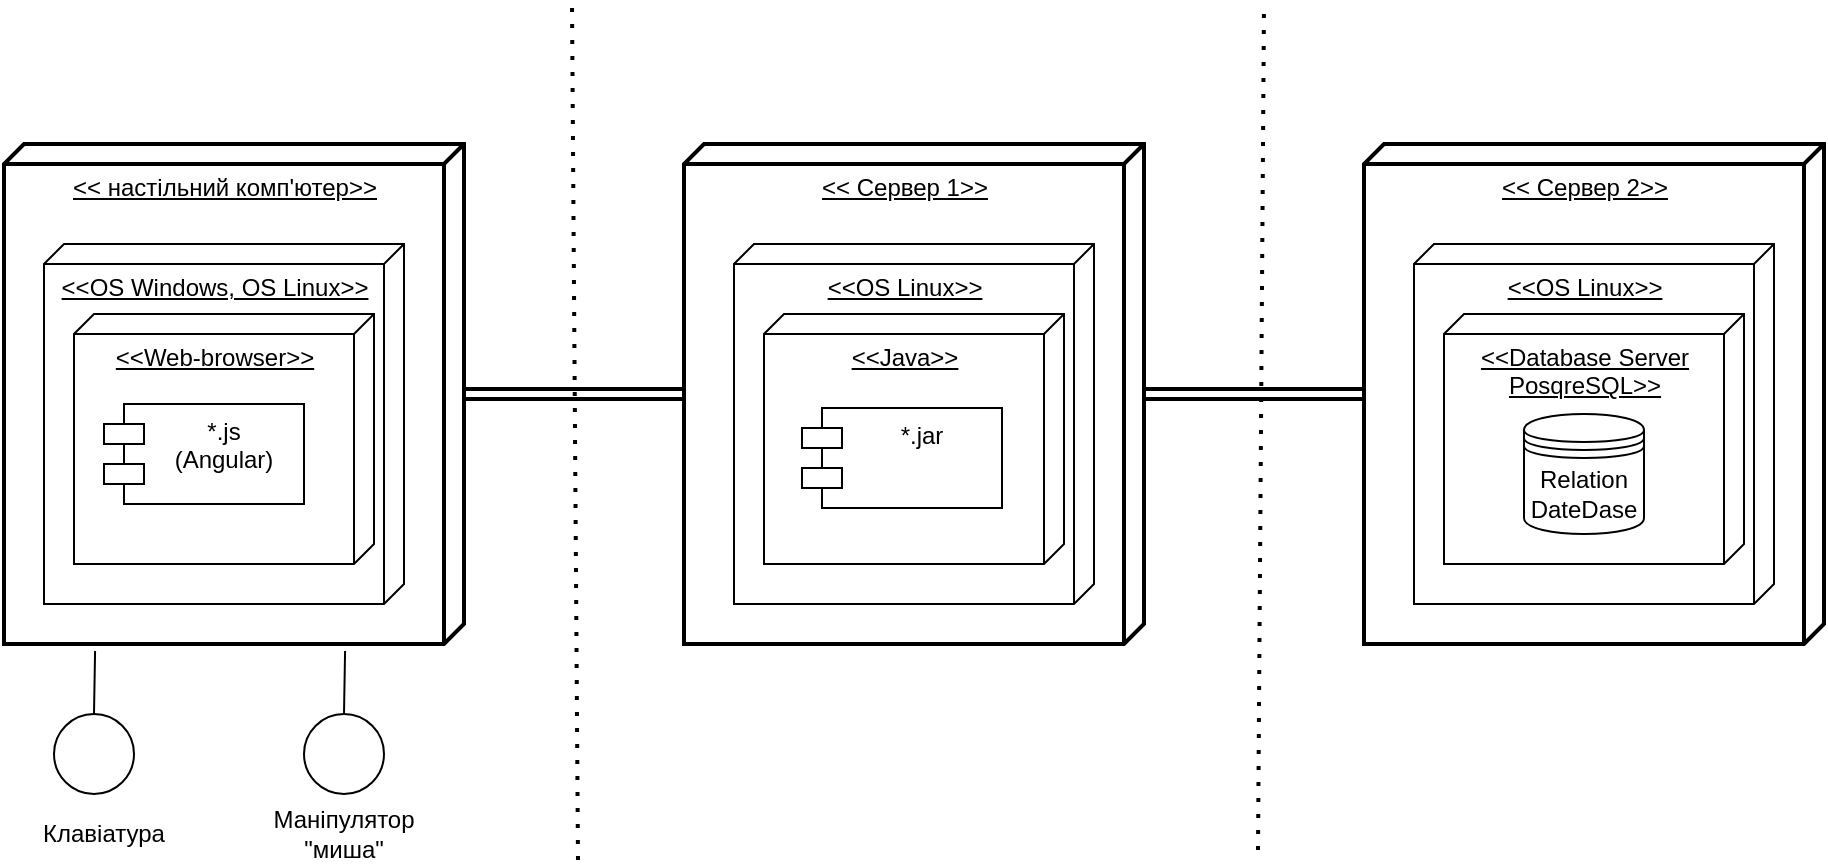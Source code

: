 <mxfile version="22.1.3" type="device">
  <diagram name="Page-1" id="9f46799a-70d6-7492-0946-bef42562c5a5">
    <mxGraphModel dx="819" dy="428" grid="0" gridSize="10" guides="1" tooltips="1" connect="1" arrows="1" fold="1" page="1" pageScale="1" pageWidth="1100" pageHeight="850" background="none" math="0" shadow="0">
      <root>
        <mxCell id="0" />
        <mxCell id="1" parent="0" />
        <mxCell id="ZWZ4TqS6q02lusVHSzw_-1" value="&amp;lt;&amp;lt; настільний комп&#39;ютер&amp;gt;&amp;gt;" style="verticalAlign=top;align=center;spacingTop=8;spacingLeft=2;spacingRight=12;shape=cube;size=10;direction=south;fontStyle=4;html=1;strokeWidth=2;" parent="1" vertex="1">
          <mxGeometry x="70" y="140" width="230" height="250" as="geometry" />
        </mxCell>
        <mxCell id="ZWZ4TqS6q02lusVHSzw_-7" value="" style="ellipse;whiteSpace=wrap;html=1;aspect=fixed;" parent="1" vertex="1">
          <mxGeometry x="95" y="425" width="40" height="40" as="geometry" />
        </mxCell>
        <mxCell id="ZWZ4TqS6q02lusVHSzw_-8" value="Клавіатура" style="text;html=1;strokeColor=none;fillColor=none;align=center;verticalAlign=middle;whiteSpace=wrap;rounded=0;" parent="1" vertex="1">
          <mxGeometry x="90" y="470" width="60" height="30" as="geometry" />
        </mxCell>
        <mxCell id="ZWZ4TqS6q02lusVHSzw_-9" value="" style="endArrow=none;html=1;rounded=0;exitX=1.014;exitY=0.802;exitDx=0;exitDy=0;exitPerimeter=0;entryX=0.5;entryY=0;entryDx=0;entryDy=0;" parent="1" source="ZWZ4TqS6q02lusVHSzw_-1" target="ZWZ4TqS6q02lusVHSzw_-7" edge="1">
          <mxGeometry width="50" height="50" relative="1" as="geometry">
            <mxPoint x="570" y="360" as="sourcePoint" />
            <mxPoint x="620" y="310" as="targetPoint" />
          </mxGeometry>
        </mxCell>
        <mxCell id="ZWZ4TqS6q02lusVHSzw_-10" value="" style="ellipse;whiteSpace=wrap;html=1;aspect=fixed;" parent="1" vertex="1">
          <mxGeometry x="220" y="425" width="40" height="40" as="geometry" />
        </mxCell>
        <mxCell id="ZWZ4TqS6q02lusVHSzw_-11" value="" style="endArrow=none;html=1;rounded=0;exitX=1.014;exitY=0.802;exitDx=0;exitDy=0;exitPerimeter=0;entryX=0.5;entryY=0;entryDx=0;entryDy=0;" parent="1" target="ZWZ4TqS6q02lusVHSzw_-10" edge="1">
          <mxGeometry width="50" height="50" relative="1" as="geometry">
            <mxPoint x="240.54" y="393.5" as="sourcePoint" />
            <mxPoint x="745" y="310" as="targetPoint" />
          </mxGeometry>
        </mxCell>
        <mxCell id="ZWZ4TqS6q02lusVHSzw_-12" value="Маніпулятор &quot;миша&quot;" style="text;html=1;strokeColor=none;fillColor=none;align=center;verticalAlign=middle;whiteSpace=wrap;rounded=0;" parent="1" vertex="1">
          <mxGeometry x="210" y="470" width="60" height="30" as="geometry" />
        </mxCell>
        <mxCell id="cCvuz6jEd934aqtc1693-6" style="edgeStyle=orthogonalEdgeStyle;rounded=0;orthogonalLoop=1;jettySize=auto;html=1;shape=link;strokeWidth=2;" parent="1" source="ZWZ4TqS6q02lusVHSzw_-13" target="ZWZ4TqS6q02lusVHSzw_-24" edge="1">
          <mxGeometry relative="1" as="geometry" />
        </mxCell>
        <mxCell id="ZWZ4TqS6q02lusVHSzw_-13" value="&amp;lt;&amp;lt; Сервер 1&amp;gt;&amp;gt;" style="verticalAlign=top;align=center;spacingTop=8;spacingLeft=2;spacingRight=12;shape=cube;size=10;direction=south;fontStyle=4;html=1;strokeWidth=2;" parent="1" vertex="1">
          <mxGeometry x="410" y="140" width="230" height="250" as="geometry" />
        </mxCell>
        <mxCell id="ZWZ4TqS6q02lusVHSzw_-14" value="&amp;lt;&amp;lt;ОS Linux&amp;gt;&amp;gt;" style="verticalAlign=top;align=center;spacingTop=8;spacingLeft=2;spacingRight=12;shape=cube;size=10;direction=south;fontStyle=4;html=1;" parent="1" vertex="1">
          <mxGeometry x="435" y="190" width="180" height="180" as="geometry" />
        </mxCell>
        <mxCell id="ZWZ4TqS6q02lusVHSzw_-22" value="&amp;lt;&amp;lt;Java&amp;gt;&amp;gt;" style="verticalAlign=top;align=center;spacingTop=8;spacingLeft=2;spacingRight=12;shape=cube;size=10;direction=south;fontStyle=4;html=1;" parent="1" vertex="1">
          <mxGeometry x="450" y="225" width="150" height="125" as="geometry" />
        </mxCell>
        <mxCell id="ZWZ4TqS6q02lusVHSzw_-23" value="*.jar" style="shape=module;align=left;spacingLeft=20;align=center;verticalAlign=top;" parent="1" vertex="1">
          <mxGeometry x="469" y="272" width="100" height="50" as="geometry" />
        </mxCell>
        <mxCell id="ZWZ4TqS6q02lusVHSzw_-24" value="&amp;lt;&amp;lt; Сервер 2&amp;gt;&amp;gt;" style="verticalAlign=top;align=center;spacingTop=8;spacingLeft=2;spacingRight=12;shape=cube;size=10;direction=south;fontStyle=4;html=1;strokeWidth=2;" parent="1" vertex="1">
          <mxGeometry x="750" y="140" width="230" height="250" as="geometry" />
        </mxCell>
        <mxCell id="ZWZ4TqS6q02lusVHSzw_-25" value="&amp;lt;&amp;lt;ОS Linux&amp;gt;&amp;gt;" style="verticalAlign=top;align=center;spacingTop=8;spacingLeft=2;spacingRight=12;shape=cube;size=10;direction=south;fontStyle=4;html=1;" parent="1" vertex="1">
          <mxGeometry x="775" y="190" width="180" height="180" as="geometry" />
        </mxCell>
        <mxCell id="ZWZ4TqS6q02lusVHSzw_-26" value="&amp;lt;&amp;lt;Database Server &lt;br&gt;PosqreSQL&amp;gt;&amp;gt;" style="verticalAlign=top;align=center;spacingTop=8;spacingLeft=2;spacingRight=12;shape=cube;size=10;direction=south;fontStyle=4;html=1;" parent="1" vertex="1">
          <mxGeometry x="790" y="225" width="150" height="125" as="geometry" />
        </mxCell>
        <mxCell id="ZWZ4TqS6q02lusVHSzw_-28" value="Relation&lt;br style=&quot;border-color: var(--border-color);&quot;&gt;DateDase" style="shape=datastore;whiteSpace=wrap;html=1;" parent="1" vertex="1">
          <mxGeometry x="830" y="275" width="60" height="60" as="geometry" />
        </mxCell>
        <mxCell id="ZWZ4TqS6q02lusVHSzw_-32" value="" style="endArrow=none;dashed=1;html=1;dashPattern=1 3;strokeWidth=2;rounded=0;" parent="1" edge="1">
          <mxGeometry width="50" height="50" relative="1" as="geometry">
            <mxPoint x="357" y="498" as="sourcePoint" />
            <mxPoint x="354" y="69" as="targetPoint" />
          </mxGeometry>
        </mxCell>
        <mxCell id="ZWZ4TqS6q02lusVHSzw_-33" value="" style="endArrow=none;dashed=1;html=1;dashPattern=1 3;strokeWidth=2;rounded=0;" parent="1" edge="1">
          <mxGeometry width="50" height="50" relative="1" as="geometry">
            <mxPoint x="697" y="493" as="sourcePoint" />
            <mxPoint x="700" y="70" as="targetPoint" />
          </mxGeometry>
        </mxCell>
        <mxCell id="cCvuz6jEd934aqtc1693-2" value="&amp;lt;&amp;lt;ОS Windows, OS Linux&amp;gt;&amp;gt;" style="verticalAlign=top;align=center;spacingTop=8;spacingLeft=2;spacingRight=12;shape=cube;size=10;direction=south;fontStyle=4;html=1;" parent="1" vertex="1">
          <mxGeometry x="90" y="190" width="180" height="180" as="geometry" />
        </mxCell>
        <mxCell id="cCvuz6jEd934aqtc1693-3" value="&amp;lt;&amp;lt;Web-browser&amp;gt;&amp;gt;" style="verticalAlign=top;align=center;spacingTop=8;spacingLeft=2;spacingRight=12;shape=cube;size=10;direction=south;fontStyle=4;html=1;" parent="1" vertex="1">
          <mxGeometry x="105" y="225" width="150" height="125" as="geometry" />
        </mxCell>
        <mxCell id="cCvuz6jEd934aqtc1693-4" value="*.js &#xa;(Angular)" style="shape=module;align=left;spacingLeft=20;align=center;verticalAlign=top;" parent="1" vertex="1">
          <mxGeometry x="120" y="270" width="100" height="50" as="geometry" />
        </mxCell>
        <mxCell id="cCvuz6jEd934aqtc1693-5" style="rounded=0;orthogonalLoop=1;jettySize=auto;html=1;strokeColor=default;shape=link;strokeWidth=2;" parent="1" source="ZWZ4TqS6q02lusVHSzw_-1" target="ZWZ4TqS6q02lusVHSzw_-13" edge="1">
          <mxGeometry relative="1" as="geometry" />
        </mxCell>
      </root>
    </mxGraphModel>
  </diagram>
</mxfile>
